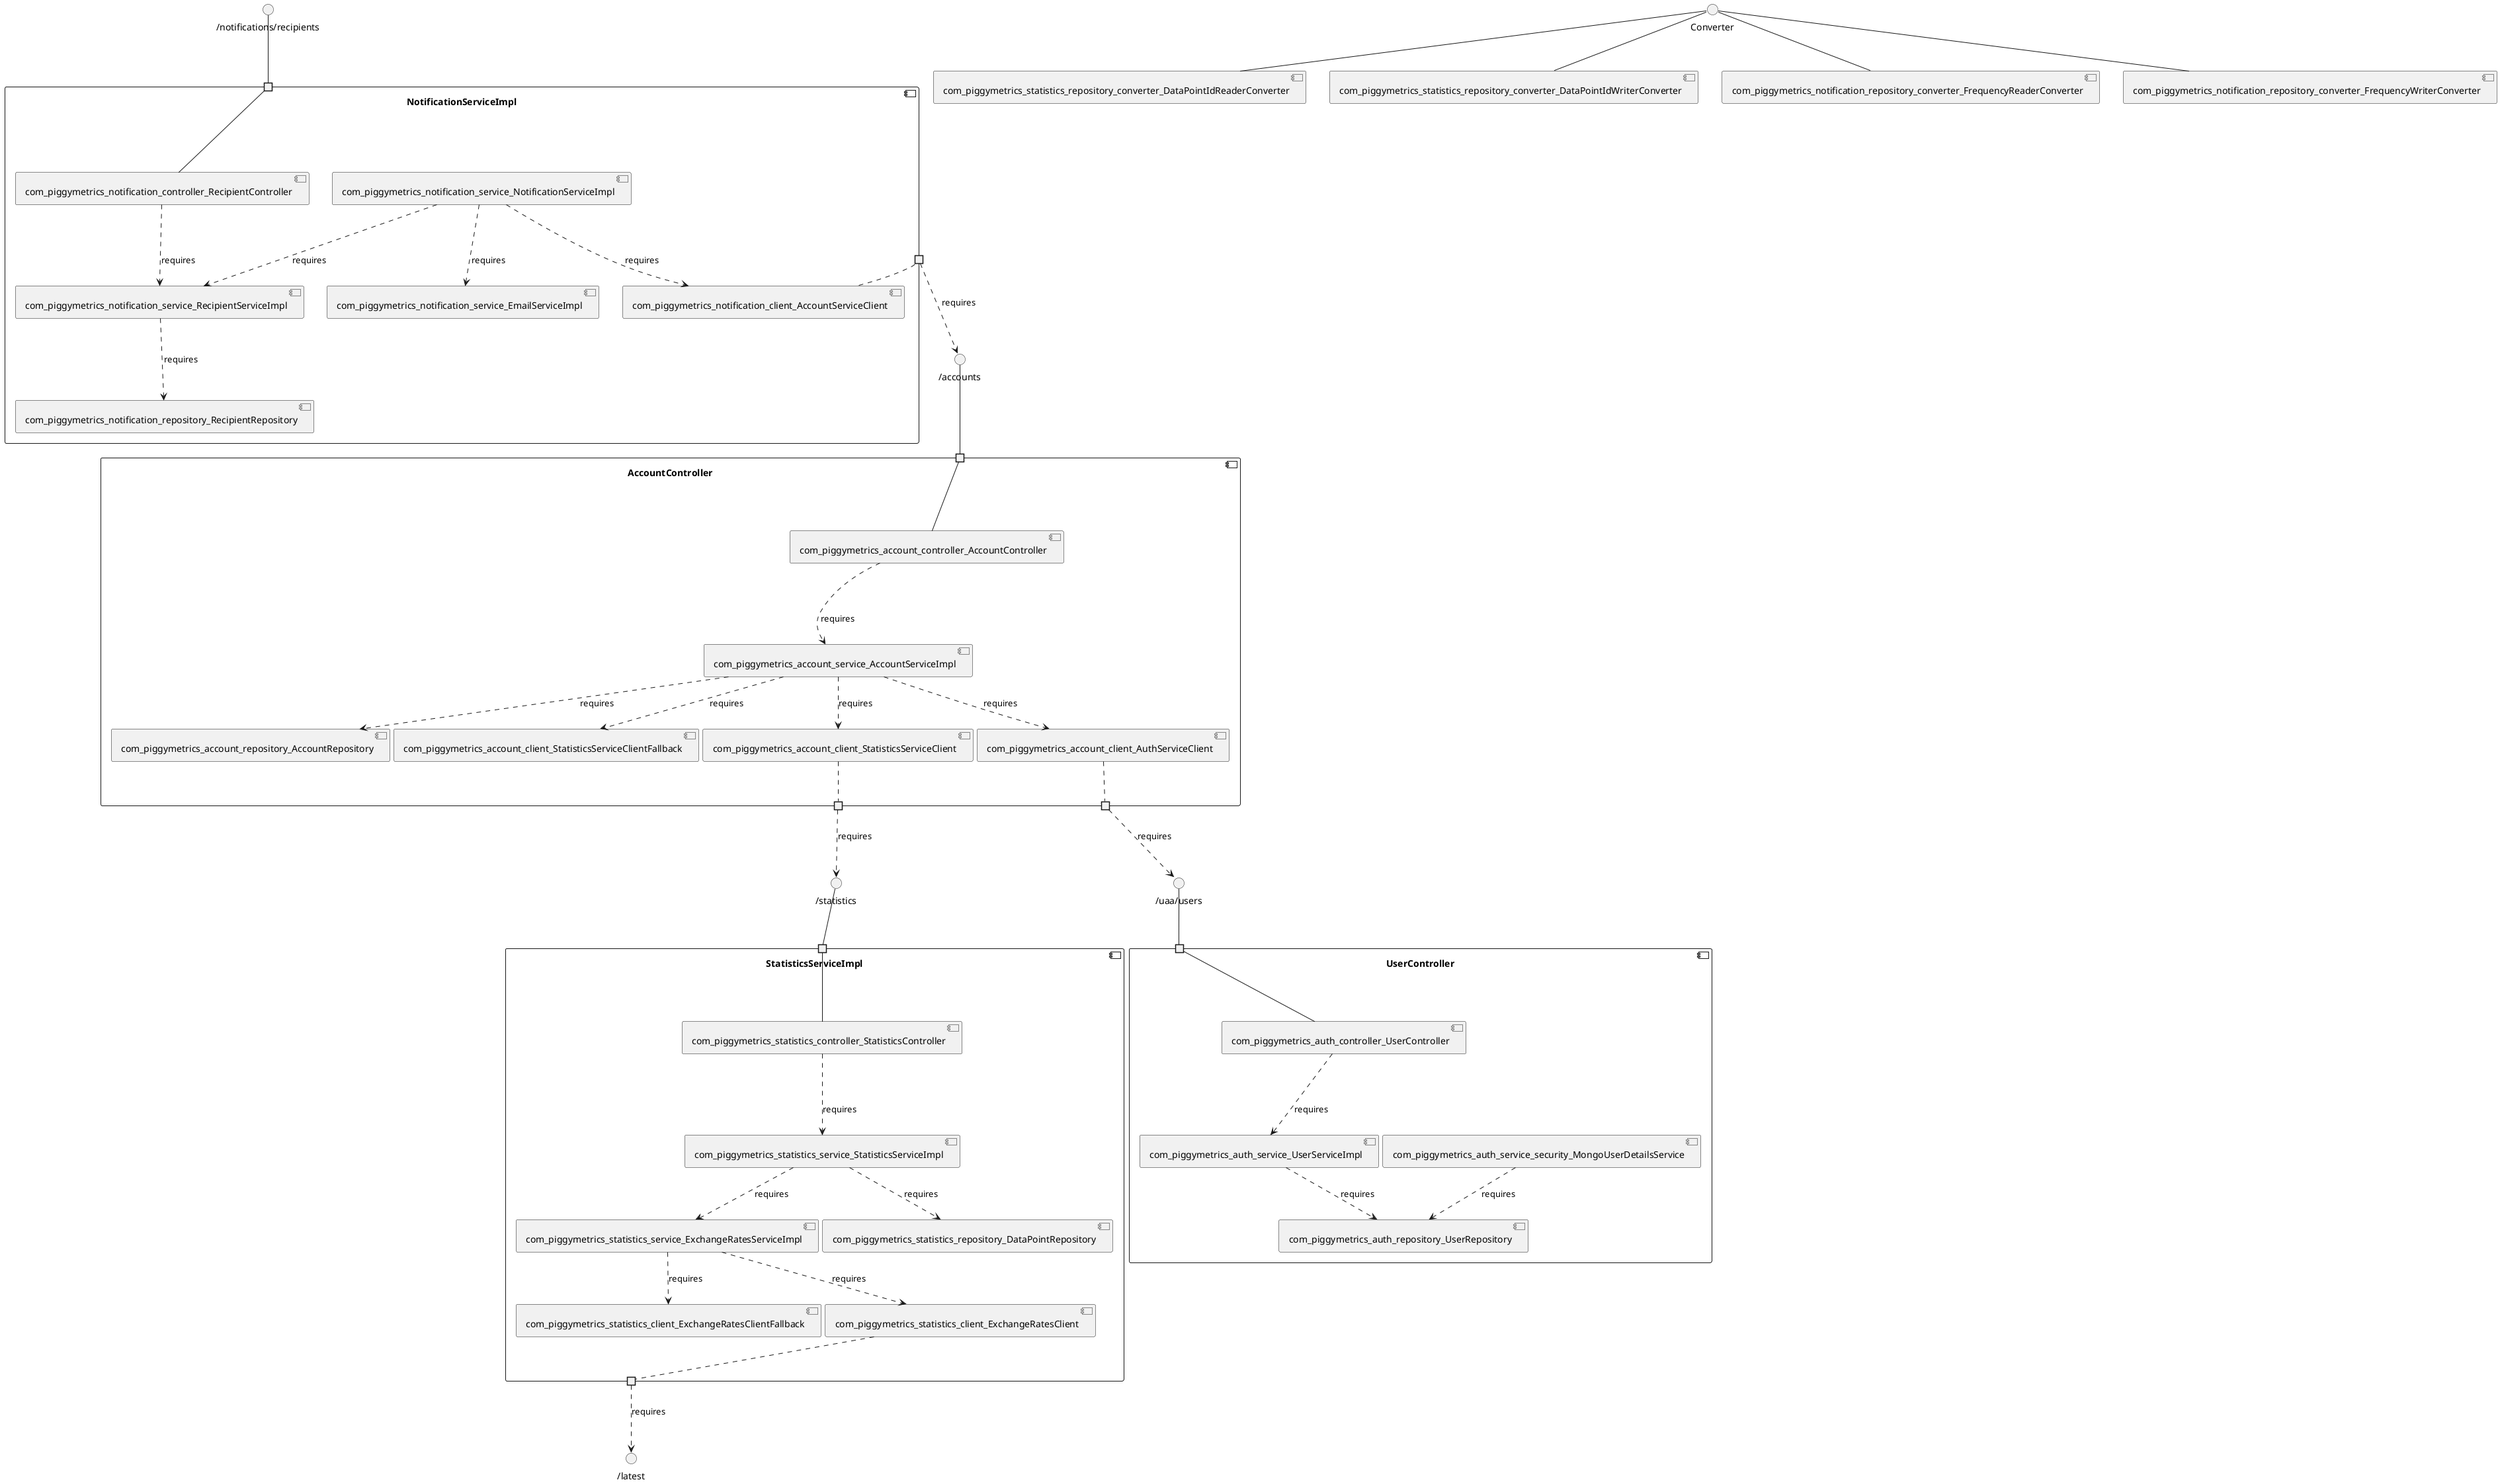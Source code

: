 @startuml
skinparam fixCircleLabelOverlapping true
component "AccountController\n\n\n\n\n\n" {
[com_piggymetrics_account_client_AuthServiceClient]
[com_piggymetrics_account_controller_AccountController]
[com_piggymetrics_account_service_AccountServiceImpl]
[com_piggymetrics_account_client_StatisticsServiceClient]
[com_piggymetrics_account_repository_AccountRepository]
[com_piggymetrics_account_client_StatisticsServiceClientFallback]
portin " " as AccountController.requires._accounts
portout " " as AccountController.provides._statistics
portout " " as AccountController.provides._uaa_users
[com_piggymetrics_account_service_AccountServiceImpl]..>[com_piggymetrics_account_client_StatisticsServiceClient] : requires
[com_piggymetrics_account_service_AccountServiceImpl]..>[com_piggymetrics_account_client_StatisticsServiceClientFallback] : requires
[com_piggymetrics_account_service_AccountServiceImpl]..>[com_piggymetrics_account_repository_AccountRepository] : requires
[com_piggymetrics_account_controller_AccountController]..>[com_piggymetrics_account_service_AccountServiceImpl] : requires
[com_piggymetrics_account_service_AccountServiceImpl]..>[com_piggymetrics_account_client_AuthServiceClient] : requires
"AccountController.requires._accounts"--[com_piggymetrics_account_controller_AccountController]
[com_piggymetrics_account_client_AuthServiceClient].."AccountController.provides._uaa_users"
[com_piggymetrics_account_client_StatisticsServiceClient].."AccountController.provides._statistics"
}
interface "/accounts" as interface._accounts
interface._accounts--"AccountController.requires._accounts"
interface "/uaa/users" as interface._uaa_users
"AccountController.provides._uaa_users"..>interface._uaa_users : requires
interface "/statistics" as interface._statistics
"AccountController.provides._statistics"..>interface._statistics : requires
component "NotificationServiceImpl\n\n\n\n\n\n" {
[com_piggymetrics_notification_repository_RecipientRepository]
[com_piggymetrics_notification_service_RecipientServiceImpl]
[com_piggymetrics_notification_client_AccountServiceClient]
[com_piggymetrics_notification_controller_RecipientController]
[com_piggymetrics_notification_service_NotificationServiceImpl]
[com_piggymetrics_notification_service_EmailServiceImpl]
portin " " as NotificationServiceImpl.requires._notifications_recipients
portout " " as NotificationServiceImpl.provides._accounts
[com_piggymetrics_notification_controller_RecipientController]..>[com_piggymetrics_notification_service_RecipientServiceImpl] : requires
[com_piggymetrics_notification_service_NotificationServiceImpl]..>[com_piggymetrics_notification_service_RecipientServiceImpl] : requires
[com_piggymetrics_notification_service_NotificationServiceImpl]..>[com_piggymetrics_notification_service_EmailServiceImpl] : requires
[com_piggymetrics_notification_service_RecipientServiceImpl]..>[com_piggymetrics_notification_repository_RecipientRepository] : requires
[com_piggymetrics_notification_service_NotificationServiceImpl]..>[com_piggymetrics_notification_client_AccountServiceClient] : requires
"NotificationServiceImpl.requires._notifications_recipients"--[com_piggymetrics_notification_controller_RecipientController]
[com_piggymetrics_notification_client_AccountServiceClient].."NotificationServiceImpl.provides._accounts"
}
interface "/notifications/recipients" as interface._notifications_recipients
interface._notifications_recipients--"NotificationServiceImpl.requires._notifications_recipients"
interface "/accounts" as interface._accounts
"NotificationServiceImpl.provides._accounts"..>interface._accounts : requires
component "StatisticsServiceImpl\n\n\n\n\n\n" {
[com_piggymetrics_statistics_service_ExchangeRatesServiceImpl]
[com_piggymetrics_statistics_controller_StatisticsController]
[com_piggymetrics_statistics_service_StatisticsServiceImpl]
[com_piggymetrics_statistics_repository_DataPointRepository]
[com_piggymetrics_statistics_client_ExchangeRatesClientFallback]
[com_piggymetrics_statistics_client_ExchangeRatesClient]
portin " " as StatisticsServiceImpl.requires._statistics
portout " " as StatisticsServiceImpl.provides._latest
[com_piggymetrics_statistics_service_StatisticsServiceImpl]..>[com_piggymetrics_statistics_repository_DataPointRepository] : requires
[com_piggymetrics_statistics_service_ExchangeRatesServiceImpl]..>[com_piggymetrics_statistics_client_ExchangeRatesClientFallback] : requires
[com_piggymetrics_statistics_service_ExchangeRatesServiceImpl]..>[com_piggymetrics_statistics_client_ExchangeRatesClient] : requires
[com_piggymetrics_statistics_controller_StatisticsController]..>[com_piggymetrics_statistics_service_StatisticsServiceImpl] : requires
[com_piggymetrics_statistics_service_StatisticsServiceImpl]..>[com_piggymetrics_statistics_service_ExchangeRatesServiceImpl] : requires
"StatisticsServiceImpl.requires._statistics"--[com_piggymetrics_statistics_controller_StatisticsController]
[com_piggymetrics_statistics_client_ExchangeRatesClient].."StatisticsServiceImpl.provides._latest"
}
interface "/statistics" as interface._statistics
interface._statistics--"StatisticsServiceImpl.requires._statistics"
interface "/latest" as interface._latest
"StatisticsServiceImpl.provides._latest"..>interface._latest : requires
component "UserController\n\n\n\n\n\n" {
[com_piggymetrics_auth_service_security_MongoUserDetailsService]
[com_piggymetrics_auth_repository_UserRepository]
[com_piggymetrics_auth_service_UserServiceImpl]
[com_piggymetrics_auth_controller_UserController]
portin " " as UserController.requires._uaa_users
[com_piggymetrics_auth_service_security_MongoUserDetailsService]..>[com_piggymetrics_auth_repository_UserRepository] : requires
[com_piggymetrics_auth_service_UserServiceImpl]..>[com_piggymetrics_auth_repository_UserRepository] : requires
[com_piggymetrics_auth_controller_UserController]..>[com_piggymetrics_auth_service_UserServiceImpl] : requires
"UserController.requires._uaa_users"--[com_piggymetrics_auth_controller_UserController]
}
interface "/uaa/users" as interface._uaa_users
interface._uaa_users--"UserController.requires._uaa_users"
interface "Converter" as interface.Converter
interface.Converter--[com_piggymetrics_notification_repository_converter_FrequencyReaderConverter]
interface "Converter" as interface.Converter
interface.Converter--[com_piggymetrics_notification_repository_converter_FrequencyWriterConverter]
interface "Converter" as interface.Converter
interface.Converter--[com_piggymetrics_statistics_repository_converter_DataPointIdReaderConverter]
interface "Converter" as interface.Converter
interface.Converter--[com_piggymetrics_statistics_repository_converter_DataPointIdWriterConverter]

@enduml
